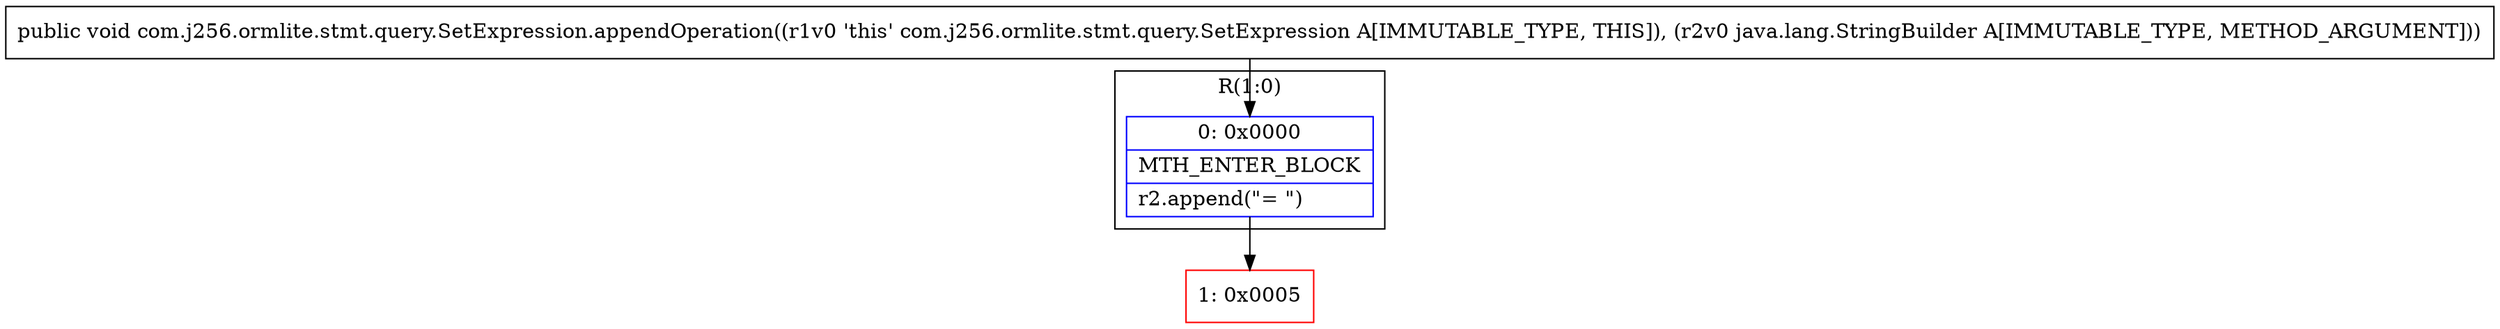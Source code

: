 digraph "CFG forcom.j256.ormlite.stmt.query.SetExpression.appendOperation(Ljava\/lang\/StringBuilder;)V" {
subgraph cluster_Region_876711201 {
label = "R(1:0)";
node [shape=record,color=blue];
Node_0 [shape=record,label="{0\:\ 0x0000|MTH_ENTER_BLOCK\l|r2.append(\"= \")\l}"];
}
Node_1 [shape=record,color=red,label="{1\:\ 0x0005}"];
MethodNode[shape=record,label="{public void com.j256.ormlite.stmt.query.SetExpression.appendOperation((r1v0 'this' com.j256.ormlite.stmt.query.SetExpression A[IMMUTABLE_TYPE, THIS]), (r2v0 java.lang.StringBuilder A[IMMUTABLE_TYPE, METHOD_ARGUMENT])) }"];
MethodNode -> Node_0;
Node_0 -> Node_1;
}


